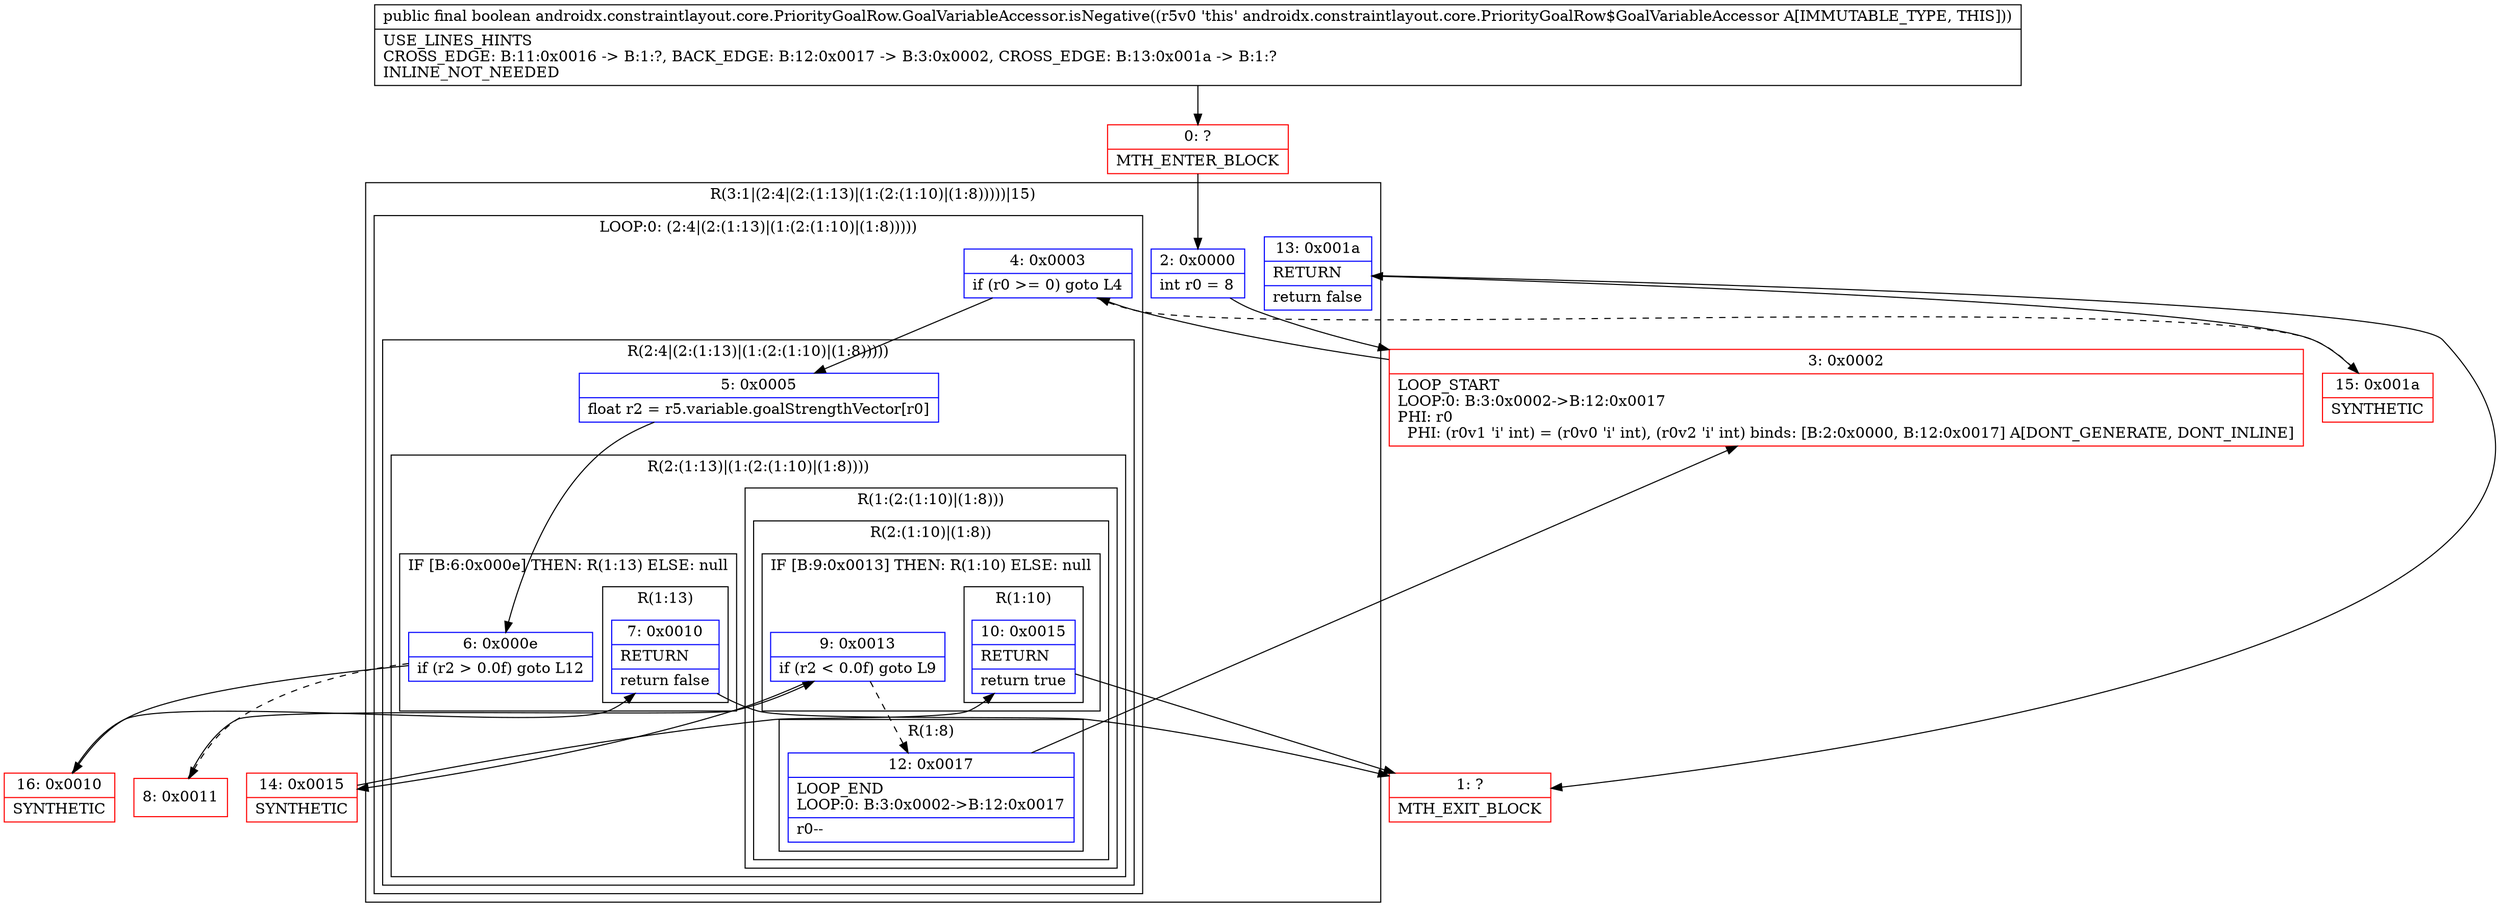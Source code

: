 digraph "CFG forandroidx.constraintlayout.core.PriorityGoalRow.GoalVariableAccessor.isNegative()Z" {
subgraph cluster_Region_48093213 {
label = "R(3:1|(2:4|(2:(1:13)|(1:(2:(1:10)|(1:8)))))|15)";
node [shape=record,color=blue];
Node_2 [shape=record,label="{2\:\ 0x0000|int r0 = 8\l}"];
subgraph cluster_LoopRegion_969024916 {
label = "LOOP:0: (2:4|(2:(1:13)|(1:(2:(1:10)|(1:8)))))";
node [shape=record,color=blue];
Node_4 [shape=record,label="{4\:\ 0x0003|if (r0 \>= 0) goto L4\l}"];
subgraph cluster_Region_282037153 {
label = "R(2:4|(2:(1:13)|(1:(2:(1:10)|(1:8)))))";
node [shape=record,color=blue];
Node_5 [shape=record,label="{5\:\ 0x0005|float r2 = r5.variable.goalStrengthVector[r0]\l}"];
subgraph cluster_Region_1454860120 {
label = "R(2:(1:13)|(1:(2:(1:10)|(1:8))))";
node [shape=record,color=blue];
subgraph cluster_IfRegion_2092872853 {
label = "IF [B:6:0x000e] THEN: R(1:13) ELSE: null";
node [shape=record,color=blue];
Node_6 [shape=record,label="{6\:\ 0x000e|if (r2 \> 0.0f) goto L12\l}"];
subgraph cluster_Region_8907368 {
label = "R(1:13)";
node [shape=record,color=blue];
Node_7 [shape=record,label="{7\:\ 0x0010|RETURN\l|return false\l}"];
}
}
subgraph cluster_Region_1308437661 {
label = "R(1:(2:(1:10)|(1:8)))";
node [shape=record,color=blue];
subgraph cluster_Region_260126143 {
label = "R(2:(1:10)|(1:8))";
node [shape=record,color=blue];
subgraph cluster_IfRegion_1425588243 {
label = "IF [B:9:0x0013] THEN: R(1:10) ELSE: null";
node [shape=record,color=blue];
Node_9 [shape=record,label="{9\:\ 0x0013|if (r2 \< 0.0f) goto L9\l}"];
subgraph cluster_Region_1658916528 {
label = "R(1:10)";
node [shape=record,color=blue];
Node_10 [shape=record,label="{10\:\ 0x0015|RETURN\l|return true\l}"];
}
}
subgraph cluster_Region_1264674910 {
label = "R(1:8)";
node [shape=record,color=blue];
Node_12 [shape=record,label="{12\:\ 0x0017|LOOP_END\lLOOP:0: B:3:0x0002\-\>B:12:0x0017\l|r0\-\-\l}"];
}
}
}
}
}
}
Node_13 [shape=record,label="{13\:\ 0x001a|RETURN\l|return false\l}"];
}
Node_0 [shape=record,color=red,label="{0\:\ ?|MTH_ENTER_BLOCK\l}"];
Node_3 [shape=record,color=red,label="{3\:\ 0x0002|LOOP_START\lLOOP:0: B:3:0x0002\-\>B:12:0x0017\lPHI: r0 \l  PHI: (r0v1 'i' int) = (r0v0 'i' int), (r0v2 'i' int) binds: [B:2:0x0000, B:12:0x0017] A[DONT_GENERATE, DONT_INLINE]\l}"];
Node_8 [shape=record,color=red,label="{8\:\ 0x0011}"];
Node_14 [shape=record,color=red,label="{14\:\ 0x0015|SYNTHETIC\l}"];
Node_1 [shape=record,color=red,label="{1\:\ ?|MTH_EXIT_BLOCK\l}"];
Node_16 [shape=record,color=red,label="{16\:\ 0x0010|SYNTHETIC\l}"];
Node_15 [shape=record,color=red,label="{15\:\ 0x001a|SYNTHETIC\l}"];
MethodNode[shape=record,label="{public final boolean androidx.constraintlayout.core.PriorityGoalRow.GoalVariableAccessor.isNegative((r5v0 'this' androidx.constraintlayout.core.PriorityGoalRow$GoalVariableAccessor A[IMMUTABLE_TYPE, THIS]))  | USE_LINES_HINTS\lCROSS_EDGE: B:11:0x0016 \-\> B:1:?, BACK_EDGE: B:12:0x0017 \-\> B:3:0x0002, CROSS_EDGE: B:13:0x001a \-\> B:1:?\lINLINE_NOT_NEEDED\l}"];
MethodNode -> Node_0;Node_2 -> Node_3;
Node_4 -> Node_5;
Node_4 -> Node_15[style=dashed];
Node_5 -> Node_6;
Node_6 -> Node_8[style=dashed];
Node_6 -> Node_16;
Node_7 -> Node_1;
Node_9 -> Node_12[style=dashed];
Node_9 -> Node_14;
Node_10 -> Node_1;
Node_12 -> Node_3;
Node_13 -> Node_1;
Node_0 -> Node_2;
Node_3 -> Node_4;
Node_8 -> Node_9;
Node_14 -> Node_10;
Node_16 -> Node_7;
Node_15 -> Node_13;
}

